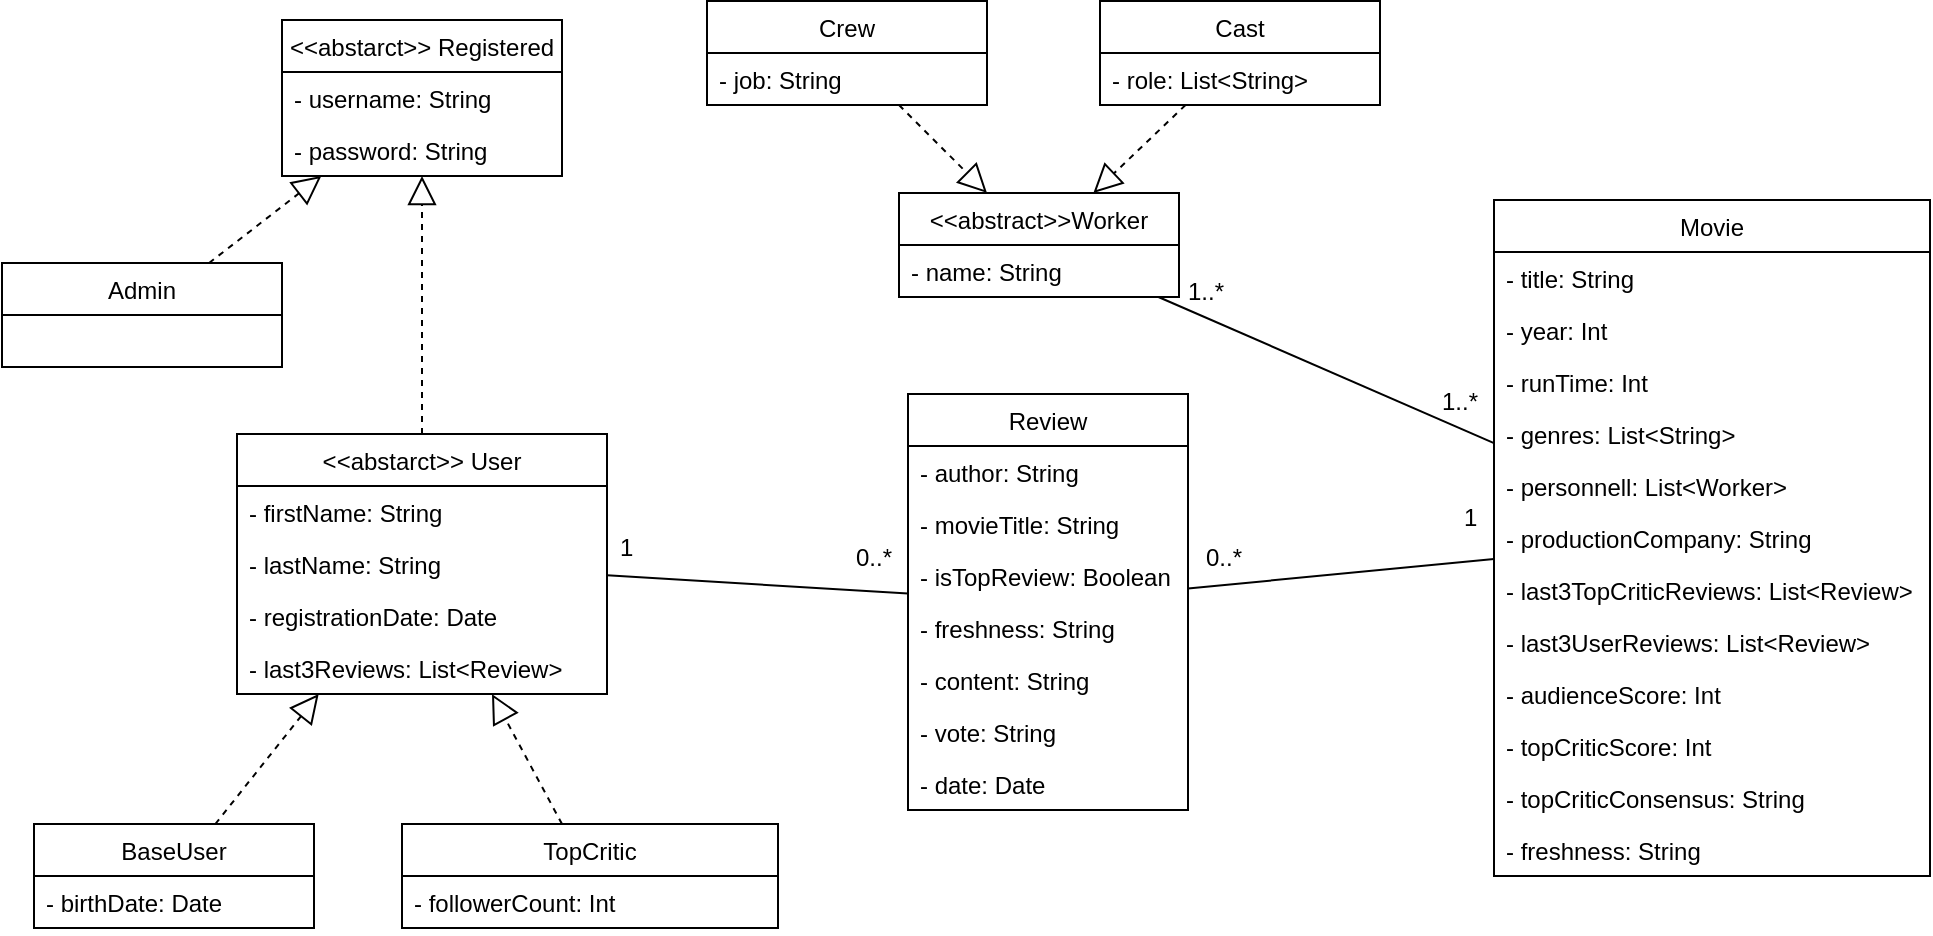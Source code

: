 <mxfile version="11.1.4" type="device"><diagram id="yHL_Qfg9oR6NgDnkEY8L" name="Pagina-1"><mxGraphModel dx="1384" dy="646" grid="0" gridSize="10" guides="1" tooltips="1" connect="1" arrows="1" fold="1" page="1" pageScale="1" pageWidth="1169" pageHeight="827" math="0" shadow="0"><root><mxCell id="0"/><mxCell id="1" parent="0"/><mxCell id="jIxoqmBoYQ7-ECyy3qYm-38" style="edgeStyle=none;rounded=0;orthogonalLoop=1;jettySize=auto;html=1;exitX=1;exitY=0.5;exitDx=0;exitDy=0;entryX=0;entryY=0.5;entryDx=0;entryDy=0;startArrow=none;startFill=0;endArrow=none;endFill=0;" parent="1" edge="1"><mxGeometry relative="1" as="geometry"><mxPoint x="760.0" y="835" as="sourcePoint"/></mxGeometry></mxCell><mxCell id="jIxoqmBoYQ7-ECyy3qYm-43" style="edgeStyle=none;rounded=0;orthogonalLoop=1;jettySize=auto;html=1;exitX=1;exitY=0.5;exitDx=0;exitDy=0;startArrow=none;startFill=0;endArrow=none;endFill=0;entryX=0;entryY=0.5;entryDx=0;entryDy=0;" parent="1" edge="1"><mxGeometry relative="1" as="geometry"><mxPoint x="625" y="965" as="targetPoint"/></mxGeometry></mxCell><mxCell id="P9W6DKQnQrp1OrO4kWXR-3" value="&lt;&lt;abstarct&gt;&gt; Registered" style="swimlane;fontStyle=0;childLayout=stackLayout;horizontal=1;startSize=26;fillColor=none;horizontalStack=0;resizeParent=1;resizeParentMax=0;resizeLast=0;collapsible=1;marginBottom=0;" parent="1" vertex="1"><mxGeometry x="194" y="340" width="140" height="78" as="geometry"/></mxCell><mxCell id="P9W6DKQnQrp1OrO4kWXR-4" value="- username: String" style="text;strokeColor=none;fillColor=none;align=left;verticalAlign=top;spacingLeft=4;spacingRight=4;overflow=hidden;rotatable=0;points=[[0,0.5],[1,0.5]];portConstraint=eastwest;" parent="P9W6DKQnQrp1OrO4kWXR-3" vertex="1"><mxGeometry y="26" width="140" height="26" as="geometry"/></mxCell><mxCell id="P9W6DKQnQrp1OrO4kWXR-5" value="- password: String" style="text;strokeColor=none;fillColor=none;align=left;verticalAlign=top;spacingLeft=4;spacingRight=4;overflow=hidden;rotatable=0;points=[[0,0.5],[1,0.5]];portConstraint=eastwest;" parent="P9W6DKQnQrp1OrO4kWXR-3" vertex="1"><mxGeometry y="52" width="140" height="26" as="geometry"/></mxCell><mxCell id="P9W6DKQnQrp1OrO4kWXR-7" value="Admin" style="swimlane;fontStyle=0;childLayout=stackLayout;horizontal=1;startSize=26;fillColor=none;horizontalStack=0;resizeParent=1;resizeParentMax=0;resizeLast=0;collapsible=1;marginBottom=0;" parent="1" vertex="1"><mxGeometry x="54" y="461.5" width="140" height="52" as="geometry"/></mxCell><mxCell id="P9W6DKQnQrp1OrO4kWXR-10" value="" style="endArrow=block;dashed=1;endFill=0;endSize=12;html=1;" parent="1" source="P9W6DKQnQrp1OrO4kWXR-7" target="P9W6DKQnQrp1OrO4kWXR-3" edge="1"><mxGeometry width="160" relative="1" as="geometry"><mxPoint x="291" y="392" as="sourcePoint"/><mxPoint x="451" y="392" as="targetPoint"/></mxGeometry></mxCell><mxCell id="P9W6DKQnQrp1OrO4kWXR-11" value="&lt;&lt;abstarct&gt;&gt; User" style="swimlane;fontStyle=0;childLayout=stackLayout;horizontal=1;startSize=26;fillColor=none;horizontalStack=0;resizeParent=1;resizeParentMax=0;resizeLast=0;collapsible=1;marginBottom=0;" parent="1" vertex="1"><mxGeometry x="171.5" y="547" width="185" height="130" as="geometry"/></mxCell><mxCell id="P9W6DKQnQrp1OrO4kWXR-13" value="- firstName: String" style="text;strokeColor=none;fillColor=none;align=left;verticalAlign=top;spacingLeft=4;spacingRight=4;overflow=hidden;rotatable=0;points=[[0,0.5],[1,0.5]];portConstraint=eastwest;" parent="P9W6DKQnQrp1OrO4kWXR-11" vertex="1"><mxGeometry y="26" width="185" height="26" as="geometry"/></mxCell><mxCell id="P9W6DKQnQrp1OrO4kWXR-28" value="- lastName: String" style="text;strokeColor=none;fillColor=none;align=left;verticalAlign=top;spacingLeft=4;spacingRight=4;overflow=hidden;rotatable=0;points=[[0,0.5],[1,0.5]];portConstraint=eastwest;" parent="P9W6DKQnQrp1OrO4kWXR-11" vertex="1"><mxGeometry y="52" width="185" height="26" as="geometry"/></mxCell><mxCell id="P9W6DKQnQrp1OrO4kWXR-30" value="- registrationDate: Date" style="text;strokeColor=none;fillColor=none;align=left;verticalAlign=top;spacingLeft=4;spacingRight=4;overflow=hidden;rotatable=0;points=[[0,0.5],[1,0.5]];portConstraint=eastwest;" parent="P9W6DKQnQrp1OrO4kWXR-11" vertex="1"><mxGeometry y="78" width="185" height="26" as="geometry"/></mxCell><mxCell id="eadL8_IaZDnV4U_Qy_hT-1" value="- last3Reviews: List&lt;Review&gt;" style="text;strokeColor=none;fillColor=none;align=left;verticalAlign=top;spacingLeft=4;spacingRight=4;overflow=hidden;rotatable=0;points=[[0,0.5],[1,0.5]];portConstraint=eastwest;" vertex="1" parent="P9W6DKQnQrp1OrO4kWXR-11"><mxGeometry y="104" width="185" height="26" as="geometry"/></mxCell><mxCell id="P9W6DKQnQrp1OrO4kWXR-14" value="BaseUser" style="swimlane;fontStyle=0;childLayout=stackLayout;horizontal=1;startSize=26;fillColor=none;horizontalStack=0;resizeParent=1;resizeParentMax=0;resizeLast=0;collapsible=1;marginBottom=0;" parent="1" vertex="1"><mxGeometry x="70" y="742" width="140" height="52" as="geometry"/></mxCell><mxCell id="P9W6DKQnQrp1OrO4kWXR-15" value="- birthDate: Date" style="text;strokeColor=none;fillColor=none;align=left;verticalAlign=top;spacingLeft=4;spacingRight=4;overflow=hidden;rotatable=0;points=[[0,0.5],[1,0.5]];portConstraint=eastwest;" parent="P9W6DKQnQrp1OrO4kWXR-14" vertex="1"><mxGeometry y="26" width="140" height="26" as="geometry"/></mxCell><mxCell id="P9W6DKQnQrp1OrO4kWXR-16" value="TopCritic" style="swimlane;fontStyle=0;childLayout=stackLayout;horizontal=1;startSize=26;fillColor=none;horizontalStack=0;resizeParent=1;resizeParentMax=0;resizeLast=0;collapsible=1;marginBottom=0;" parent="1" vertex="1"><mxGeometry x="254" y="742" width="188" height="52" as="geometry"/></mxCell><mxCell id="P9W6DKQnQrp1OrO4kWXR-17" value="- followerCount: Int" style="text;strokeColor=none;fillColor=none;align=left;verticalAlign=top;spacingLeft=4;spacingRight=4;overflow=hidden;rotatable=0;points=[[0,0.5],[1,0.5]];portConstraint=eastwest;" parent="P9W6DKQnQrp1OrO4kWXR-16" vertex="1"><mxGeometry y="26" width="188" height="26" as="geometry"/></mxCell><mxCell id="P9W6DKQnQrp1OrO4kWXR-18" value="" style="endArrow=block;dashed=1;endFill=0;endSize=12;html=1;" parent="1" source="P9W6DKQnQrp1OrO4kWXR-11" target="P9W6DKQnQrp1OrO4kWXR-3" edge="1"><mxGeometry width="160" relative="1" as="geometry"><mxPoint x="529.265" y="390.5" as="sourcePoint"/><mxPoint x="434.103" y="310" as="targetPoint"/></mxGeometry></mxCell><mxCell id="P9W6DKQnQrp1OrO4kWXR-19" value="" style="endArrow=block;dashed=1;endFill=0;endSize=12;html=1;" parent="1" source="P9W6DKQnQrp1OrO4kWXR-14" target="P9W6DKQnQrp1OrO4kWXR-11" edge="1"><mxGeometry width="160" relative="1" as="geometry"><mxPoint x="278.98" y="557.0" as="sourcePoint"/><mxPoint x="340.28" y="499" as="targetPoint"/></mxGeometry></mxCell><mxCell id="P9W6DKQnQrp1OrO4kWXR-20" value="" style="endArrow=block;dashed=1;endFill=0;endSize=12;html=1;" parent="1" source="P9W6DKQnQrp1OrO4kWXR-16" target="P9W6DKQnQrp1OrO4kWXR-11" edge="1"><mxGeometry width="160" relative="1" as="geometry"><mxPoint x="233.801" y="690" as="sourcePoint"/><mxPoint x="247.199" y="609" as="targetPoint"/></mxGeometry></mxCell><mxCell id="P9W6DKQnQrp1OrO4kWXR-23" value="Movie" style="swimlane;fontStyle=0;childLayout=stackLayout;horizontal=1;startSize=26;fillColor=none;horizontalStack=0;resizeParent=1;resizeParentMax=0;resizeLast=0;collapsible=1;marginBottom=0;" parent="1" vertex="1"><mxGeometry x="800" y="430" width="218" height="338" as="geometry"/></mxCell><mxCell id="P9W6DKQnQrp1OrO4kWXR-33" value="- title: String" style="text;strokeColor=none;fillColor=none;align=left;verticalAlign=top;spacingLeft=4;spacingRight=4;overflow=hidden;rotatable=0;points=[[0,0.5],[1,0.5]];portConstraint=eastwest;" parent="P9W6DKQnQrp1OrO4kWXR-23" vertex="1"><mxGeometry y="26" width="218" height="26" as="geometry"/></mxCell><mxCell id="P9W6DKQnQrp1OrO4kWXR-36" value="- year: Int" style="text;strokeColor=none;fillColor=none;align=left;verticalAlign=top;spacingLeft=4;spacingRight=4;overflow=hidden;rotatable=0;points=[[0,0.5],[1,0.5]];portConstraint=eastwest;" parent="P9W6DKQnQrp1OrO4kWXR-23" vertex="1"><mxGeometry y="52" width="218" height="26" as="geometry"/></mxCell><mxCell id="P9W6DKQnQrp1OrO4kWXR-37" value="- runTime: Int" style="text;strokeColor=none;fillColor=none;align=left;verticalAlign=top;spacingLeft=4;spacingRight=4;overflow=hidden;rotatable=0;points=[[0,0.5],[1,0.5]];portConstraint=eastwest;" parent="P9W6DKQnQrp1OrO4kWXR-23" vertex="1"><mxGeometry y="78" width="218" height="26" as="geometry"/></mxCell><mxCell id="P9W6DKQnQrp1OrO4kWXR-38" value="- genres: List&lt;String&gt;" style="text;strokeColor=none;fillColor=none;align=left;verticalAlign=top;spacingLeft=4;spacingRight=4;overflow=hidden;rotatable=0;points=[[0,0.5],[1,0.5]];portConstraint=eastwest;" parent="P9W6DKQnQrp1OrO4kWXR-23" vertex="1"><mxGeometry y="104" width="218" height="26" as="geometry"/></mxCell><mxCell id="P9W6DKQnQrp1OrO4kWXR-49" value="- personnell: List&lt;Worker&gt;" style="text;strokeColor=none;fillColor=none;align=left;verticalAlign=top;spacingLeft=4;spacingRight=4;overflow=hidden;rotatable=0;points=[[0,0.5],[1,0.5]];portConstraint=eastwest;" parent="P9W6DKQnQrp1OrO4kWXR-23" vertex="1"><mxGeometry y="130" width="218" height="26" as="geometry"/></mxCell><mxCell id="P9W6DKQnQrp1OrO4kWXR-50" value="- productionCompany: String" style="text;strokeColor=none;fillColor=none;align=left;verticalAlign=top;spacingLeft=4;spacingRight=4;overflow=hidden;rotatable=0;points=[[0,0.5],[1,0.5]];portConstraint=eastwest;" parent="P9W6DKQnQrp1OrO4kWXR-23" vertex="1"><mxGeometry y="156" width="218" height="26" as="geometry"/></mxCell><mxCell id="P9W6DKQnQrp1OrO4kWXR-52" value="- last3TopCriticReviews: List&lt;Review&gt;" style="text;strokeColor=none;fillColor=none;align=left;verticalAlign=top;spacingLeft=4;spacingRight=4;overflow=hidden;rotatable=0;points=[[0,0.5],[1,0.5]];portConstraint=eastwest;" parent="P9W6DKQnQrp1OrO4kWXR-23" vertex="1"><mxGeometry y="182" width="218" height="26" as="geometry"/></mxCell><mxCell id="P9W6DKQnQrp1OrO4kWXR-53" value="- last3UserReviews: List&lt;Review&gt;" style="text;strokeColor=none;fillColor=none;align=left;verticalAlign=top;spacingLeft=4;spacingRight=4;overflow=hidden;rotatable=0;points=[[0,0.5],[1,0.5]];portConstraint=eastwest;" parent="P9W6DKQnQrp1OrO4kWXR-23" vertex="1"><mxGeometry y="208" width="218" height="26" as="geometry"/></mxCell><mxCell id="P9W6DKQnQrp1OrO4kWXR-57" value="- audienceScore: Int" style="text;strokeColor=none;fillColor=none;align=left;verticalAlign=top;spacingLeft=4;spacingRight=4;overflow=hidden;rotatable=0;points=[[0,0.5],[1,0.5]];portConstraint=eastwest;" parent="P9W6DKQnQrp1OrO4kWXR-23" vertex="1"><mxGeometry y="234" width="218" height="26" as="geometry"/></mxCell><mxCell id="P9W6DKQnQrp1OrO4kWXR-58" value="- topCriticScore: Int" style="text;strokeColor=none;fillColor=none;align=left;verticalAlign=top;spacingLeft=4;spacingRight=4;overflow=hidden;rotatable=0;points=[[0,0.5],[1,0.5]];portConstraint=eastwest;" parent="P9W6DKQnQrp1OrO4kWXR-23" vertex="1"><mxGeometry y="260" width="218" height="26" as="geometry"/></mxCell><mxCell id="P9W6DKQnQrp1OrO4kWXR-59" value="- topCriticConsensus: String" style="text;strokeColor=none;fillColor=none;align=left;verticalAlign=top;spacingLeft=4;spacingRight=4;overflow=hidden;rotatable=0;points=[[0,0.5],[1,0.5]];portConstraint=eastwest;" parent="P9W6DKQnQrp1OrO4kWXR-23" vertex="1"><mxGeometry y="286" width="218" height="26" as="geometry"/></mxCell><mxCell id="P9W6DKQnQrp1OrO4kWXR-60" value="- freshness: String" style="text;strokeColor=none;fillColor=none;align=left;verticalAlign=top;spacingLeft=4;spacingRight=4;overflow=hidden;rotatable=0;points=[[0,0.5],[1,0.5]];portConstraint=eastwest;" parent="P9W6DKQnQrp1OrO4kWXR-23" vertex="1"><mxGeometry y="312" width="218" height="26" as="geometry"/></mxCell><mxCell id="P9W6DKQnQrp1OrO4kWXR-25" value="Review" style="swimlane;fontStyle=0;childLayout=stackLayout;horizontal=1;startSize=26;fillColor=none;horizontalStack=0;resizeParent=1;resizeParentMax=0;resizeLast=0;collapsible=1;marginBottom=0;" parent="1" vertex="1"><mxGeometry x="507" y="527" width="140" height="208" as="geometry"/></mxCell><mxCell id="P9W6DKQnQrp1OrO4kWXR-64" value="- author: String" style="text;strokeColor=none;fillColor=none;align=left;verticalAlign=top;spacingLeft=4;spacingRight=4;overflow=hidden;rotatable=0;points=[[0,0.5],[1,0.5]];portConstraint=eastwest;" parent="P9W6DKQnQrp1OrO4kWXR-25" vertex="1"><mxGeometry y="26" width="140" height="26" as="geometry"/></mxCell><mxCell id="hIL6_6IIKMTkNvDbICoT-3" value="- movieTitle: String" style="text;strokeColor=none;fillColor=none;align=left;verticalAlign=top;spacingLeft=4;spacingRight=4;overflow=hidden;rotatable=0;points=[[0,0.5],[1,0.5]];portConstraint=eastwest;" parent="P9W6DKQnQrp1OrO4kWXR-25" vertex="1"><mxGeometry y="52" width="140" height="26" as="geometry"/></mxCell><mxCell id="P9W6DKQnQrp1OrO4kWXR-65" value="- isTopReview: Boolean" style="text;strokeColor=none;fillColor=none;align=left;verticalAlign=top;spacingLeft=4;spacingRight=4;overflow=hidden;rotatable=0;points=[[0,0.5],[1,0.5]];portConstraint=eastwest;" parent="P9W6DKQnQrp1OrO4kWXR-25" vertex="1"><mxGeometry y="78" width="140" height="26" as="geometry"/></mxCell><mxCell id="7etmTGYVcq7FChCKoWf2-2" value="- freshness: String" style="text;strokeColor=none;fillColor=none;align=left;verticalAlign=top;spacingLeft=4;spacingRight=4;overflow=hidden;rotatable=0;points=[[0,0.5],[1,0.5]];portConstraint=eastwest;" parent="P9W6DKQnQrp1OrO4kWXR-25" vertex="1"><mxGeometry y="104" width="140" height="26" as="geometry"/></mxCell><mxCell id="P9W6DKQnQrp1OrO4kWXR-66" value="- content: String" style="text;strokeColor=none;fillColor=none;align=left;verticalAlign=top;spacingLeft=4;spacingRight=4;overflow=hidden;rotatable=0;points=[[0,0.5],[1,0.5]];portConstraint=eastwest;" parent="P9W6DKQnQrp1OrO4kWXR-25" vertex="1"><mxGeometry y="130" width="140" height="26" as="geometry"/></mxCell><mxCell id="P9W6DKQnQrp1OrO4kWXR-67" value="- vote: String" style="text;strokeColor=none;fillColor=none;align=left;verticalAlign=top;spacingLeft=4;spacingRight=4;overflow=hidden;rotatable=0;points=[[0,0.5],[1,0.5]];portConstraint=eastwest;" parent="P9W6DKQnQrp1OrO4kWXR-25" vertex="1"><mxGeometry y="156" width="140" height="26" as="geometry"/></mxCell><mxCell id="7etmTGYVcq7FChCKoWf2-1" value="- date: Date" style="text;strokeColor=none;fillColor=none;align=left;verticalAlign=top;spacingLeft=4;spacingRight=4;overflow=hidden;rotatable=0;points=[[0,0.5],[1,0.5]];portConstraint=eastwest;" parent="P9W6DKQnQrp1OrO4kWXR-25" vertex="1"><mxGeometry y="182" width="140" height="26" as="geometry"/></mxCell><mxCell id="P9W6DKQnQrp1OrO4kWXR-40" value="&lt;&lt;abstract&gt;&gt;Worker" style="swimlane;fontStyle=0;childLayout=stackLayout;horizontal=1;startSize=26;fillColor=none;horizontalStack=0;resizeParent=1;resizeParentMax=0;resizeLast=0;collapsible=1;marginBottom=0;" parent="1" vertex="1"><mxGeometry x="502.5" y="426.5" width="140" height="52" as="geometry"/></mxCell><mxCell id="P9W6DKQnQrp1OrO4kWXR-41" value="- name: String" style="text;strokeColor=none;fillColor=none;align=left;verticalAlign=top;spacingLeft=4;spacingRight=4;overflow=hidden;rotatable=0;points=[[0,0.5],[1,0.5]];portConstraint=eastwest;" parent="P9W6DKQnQrp1OrO4kWXR-40" vertex="1"><mxGeometry y="26" width="140" height="26" as="geometry"/></mxCell><mxCell id="P9W6DKQnQrp1OrO4kWXR-43" value="Crew" style="swimlane;fontStyle=0;childLayout=stackLayout;horizontal=1;startSize=26;fillColor=none;horizontalStack=0;resizeParent=1;resizeParentMax=0;resizeLast=0;collapsible=1;marginBottom=0;" parent="1" vertex="1"><mxGeometry x="406.5" y="330.5" width="140" height="52" as="geometry"/></mxCell><mxCell id="P9W6DKQnQrp1OrO4kWXR-44" value="- job: String" style="text;strokeColor=none;fillColor=none;align=left;verticalAlign=top;spacingLeft=4;spacingRight=4;overflow=hidden;rotatable=0;points=[[0,0.5],[1,0.5]];portConstraint=eastwest;" parent="P9W6DKQnQrp1OrO4kWXR-43" vertex="1"><mxGeometry y="26" width="140" height="26" as="geometry"/></mxCell><mxCell id="P9W6DKQnQrp1OrO4kWXR-45" value="Cast" style="swimlane;fontStyle=0;childLayout=stackLayout;horizontal=1;startSize=26;fillColor=none;horizontalStack=0;resizeParent=1;resizeParentMax=0;resizeLast=0;collapsible=1;marginBottom=0;" parent="1" vertex="1"><mxGeometry x="603" y="330.5" width="140" height="52" as="geometry"/></mxCell><mxCell id="P9W6DKQnQrp1OrO4kWXR-46" value="- role: List&lt;String&gt;" style="text;strokeColor=none;fillColor=none;align=left;verticalAlign=top;spacingLeft=4;spacingRight=4;overflow=hidden;rotatable=0;points=[[0,0.5],[1,0.5]];portConstraint=eastwest;" parent="P9W6DKQnQrp1OrO4kWXR-45" vertex="1"><mxGeometry y="26" width="140" height="26" as="geometry"/></mxCell><mxCell id="P9W6DKQnQrp1OrO4kWXR-47" value="" style="endArrow=block;dashed=1;endFill=0;endSize=12;html=1;" parent="1" source="P9W6DKQnQrp1OrO4kWXR-45" target="P9W6DKQnQrp1OrO4kWXR-40" edge="1"><mxGeometry width="160" relative="1" as="geometry"><mxPoint x="719.5" y="542.5" as="sourcePoint"/><mxPoint x="-20.392" y="480.5" as="targetPoint"/></mxGeometry></mxCell><mxCell id="P9W6DKQnQrp1OrO4kWXR-48" value="" style="endArrow=block;dashed=1;endFill=0;endSize=12;html=1;" parent="1" source="P9W6DKQnQrp1OrO4kWXR-43" target="P9W6DKQnQrp1OrO4kWXR-40" edge="1"><mxGeometry width="160" relative="1" as="geometry"><mxPoint x="683.152" y="535.5" as="sourcePoint"/><mxPoint x="618.348" y="488.5" as="targetPoint"/></mxGeometry></mxCell><mxCell id="P9W6DKQnQrp1OrO4kWXR-61" value="" style="endArrow=none;endFill=0;endSize=12;html=1;" parent="1" source="P9W6DKQnQrp1OrO4kWXR-23" target="P9W6DKQnQrp1OrO4kWXR-25" edge="1"><mxGeometry width="160" relative="1" as="geometry"><mxPoint x="1024.5" y="440.482" as="sourcePoint"/><mxPoint x="1144.5" y="412.388" as="targetPoint"/></mxGeometry></mxCell><mxCell id="P9W6DKQnQrp1OrO4kWXR-68" style="rounded=0;orthogonalLoop=1;jettySize=auto;html=1;endArrow=none;endFill=0;" parent="1" source="P9W6DKQnQrp1OrO4kWXR-23" target="P9W6DKQnQrp1OrO4kWXR-40" edge="1"><mxGeometry relative="1" as="geometry"/></mxCell><mxCell id="P9W6DKQnQrp1OrO4kWXR-69" value="1..*" style="text;html=1;resizable=0;points=[];autosize=1;align=left;verticalAlign=top;spacingTop=-4;" parent="1" vertex="1"><mxGeometry x="772" y="521" width="28" height="14" as="geometry"/></mxCell><mxCell id="P9W6DKQnQrp1OrO4kWXR-70" value="1..*" style="text;html=1;resizable=0;points=[];autosize=1;align=left;verticalAlign=top;spacingTop=-4;" parent="1" vertex="1"><mxGeometry x="645" y="465.5" width="28" height="14" as="geometry"/></mxCell><mxCell id="P9W6DKQnQrp1OrO4kWXR-71" value="1" style="text;html=1;resizable=0;points=[];autosize=1;align=left;verticalAlign=top;spacingTop=-4;" parent="1" vertex="1"><mxGeometry x="782.5" y="579" width="17" height="14" as="geometry"/></mxCell><mxCell id="P9W6DKQnQrp1OrO4kWXR-72" value="0..*" style="text;html=1;resizable=0;points=[];autosize=1;align=left;verticalAlign=top;spacingTop=-4;" parent="1" vertex="1"><mxGeometry x="653.5" y="599" width="28" height="14" as="geometry"/></mxCell><mxCell id="P9W6DKQnQrp1OrO4kWXR-73" value="" style="endArrow=none;endFill=0;endSize=12;html=1;" parent="1" source="P9W6DKQnQrp1OrO4kWXR-25" target="P9W6DKQnQrp1OrO4kWXR-11" edge="1"><mxGeometry width="160" relative="1" as="geometry"><mxPoint x="806.5" y="512.951" as="sourcePoint"/><mxPoint x="657" y="577.348" as="targetPoint"/></mxGeometry></mxCell><mxCell id="P9W6DKQnQrp1OrO4kWXR-74" value="0..*" style="text;html=1;resizable=0;points=[];autosize=1;align=left;verticalAlign=top;spacingTop=-4;" parent="1" vertex="1"><mxGeometry x="479" y="599" width="28" height="14" as="geometry"/></mxCell><mxCell id="P9W6DKQnQrp1OrO4kWXR-75" value="1" style="text;html=1;resizable=0;points=[];autosize=1;align=left;verticalAlign=top;spacingTop=-4;" parent="1" vertex="1"><mxGeometry x="361" y="594" width="17" height="14" as="geometry"/></mxCell></root></mxGraphModel></diagram></mxfile>